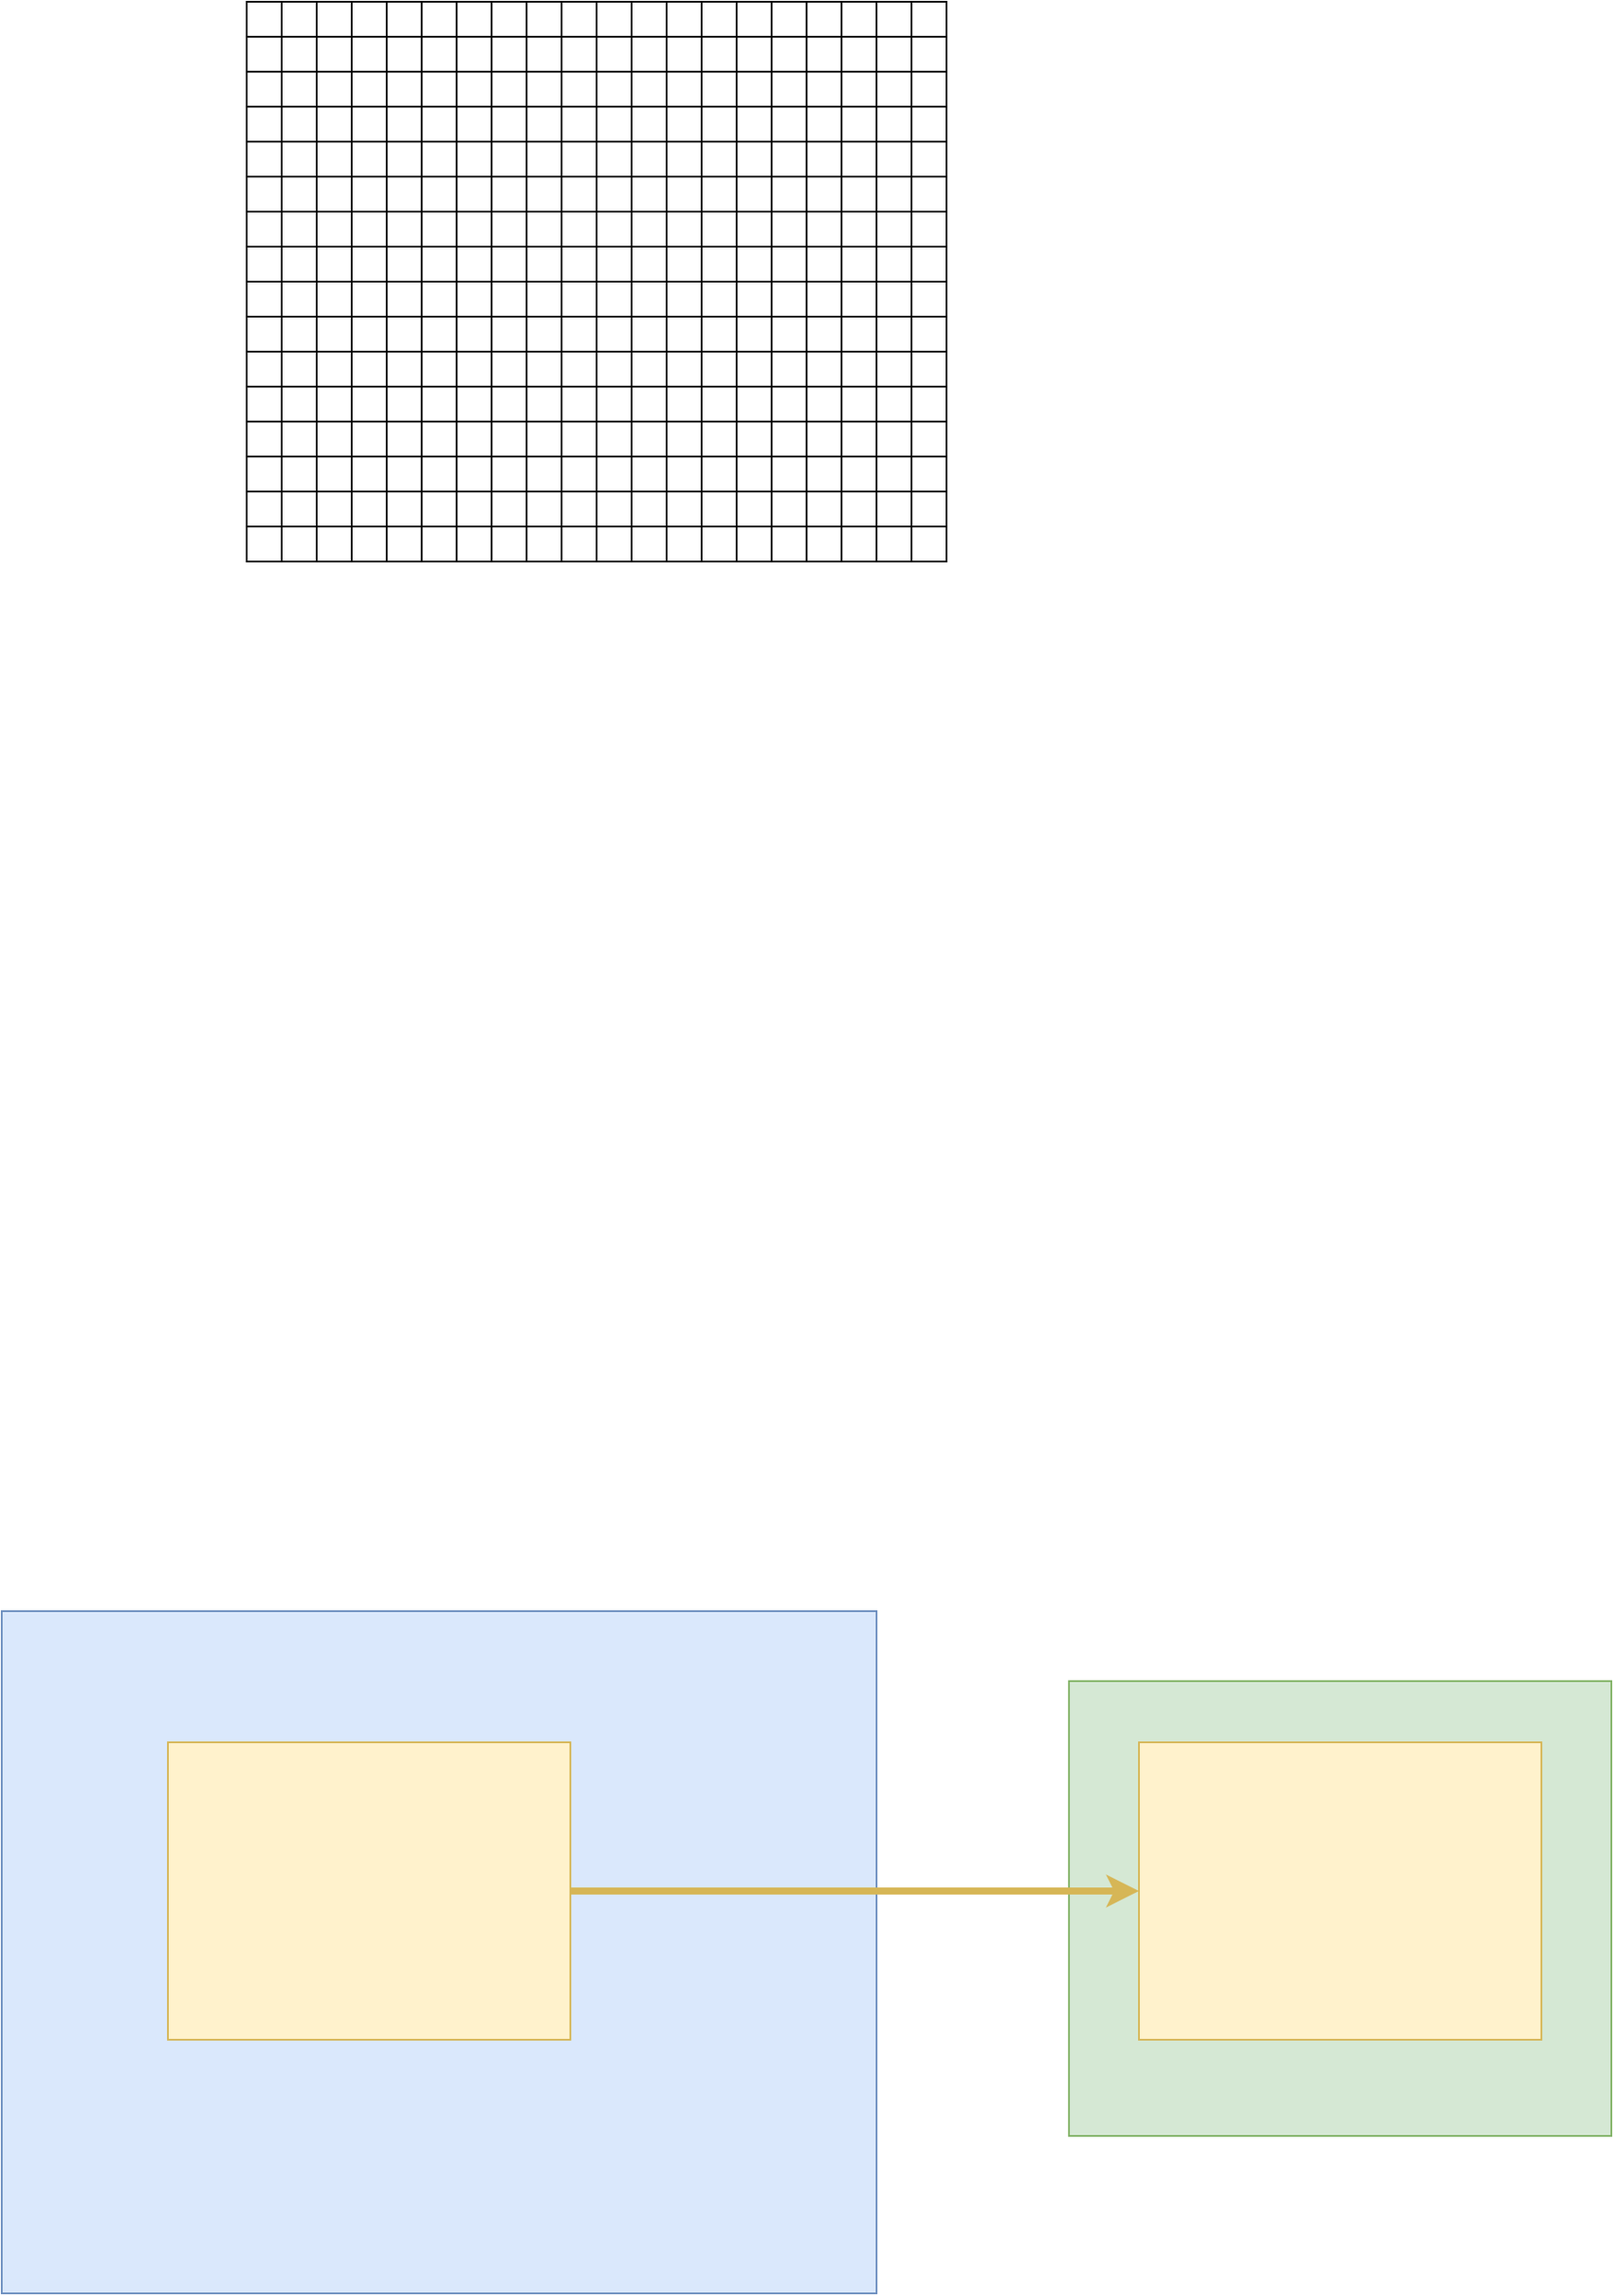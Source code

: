 <mxfile version="24.7.13">
  <diagram name="Page-1" id="nEbZ2qGWbRBelPj1LmTL">
    <mxGraphModel dx="5185" dy="2830" grid="1" gridSize="10" guides="1" tooltips="1" connect="1" arrows="1" fold="1" page="1" pageScale="1" pageWidth="3300" pageHeight="4681" math="0" shadow="0">
      <root>
        <mxCell id="0" />
        <mxCell id="1" parent="0" />
        <mxCell id="EjHR0BCcszJCZ5Mc9Wk5-1732" value="" style="rounded=0;whiteSpace=wrap;html=1;fillColor=#dae8fc;strokeColor=#6c8ebf;" vertex="1" parent="1">
          <mxGeometry x="340" y="1210" width="500" height="390" as="geometry" />
        </mxCell>
        <mxCell id="EjHR0BCcszJCZ5Mc9Wk5-1733" value="" style="rounded=0;whiteSpace=wrap;html=1;fillColor=#d5e8d4;strokeColor=#82b366;" vertex="1" parent="1">
          <mxGeometry x="950" y="1250" width="310" height="260" as="geometry" />
        </mxCell>
        <mxCell id="EjHR0BCcszJCZ5Mc9Wk5-1734" style="edgeStyle=orthogonalEdgeStyle;rounded=0;orthogonalLoop=1;jettySize=auto;html=1;strokeWidth=4;fillColor=#fff2cc;strokeColor=#d6b656;" edge="1" parent="1" source="EjHR0BCcszJCZ5Mc9Wk5-1735" target="EjHR0BCcszJCZ5Mc9Wk5-1736">
          <mxGeometry relative="1" as="geometry" />
        </mxCell>
        <mxCell id="EjHR0BCcszJCZ5Mc9Wk5-1735" value="" style="rounded=0;whiteSpace=wrap;html=1;fillColor=#fff2cc;strokeColor=#d6b656;" vertex="1" parent="1">
          <mxGeometry x="435" y="1285" width="230" height="170" as="geometry" />
        </mxCell>
        <mxCell id="EjHR0BCcszJCZ5Mc9Wk5-1736" value="" style="rounded=0;whiteSpace=wrap;html=1;fillColor=#fff2cc;strokeColor=#d6b656;" vertex="1" parent="1">
          <mxGeometry x="990" y="1285" width="230" height="170" as="geometry" />
        </mxCell>
        <mxCell id="EjHR0BCcszJCZ5Mc9Wk5-1737" value="" style="whiteSpace=wrap;html=1;aspect=fixed;" vertex="1" parent="1">
          <mxGeometry x="480" y="290" width="20" height="20" as="geometry" />
        </mxCell>
        <mxCell id="EjHR0BCcszJCZ5Mc9Wk5-1738" value="" style="whiteSpace=wrap;html=1;aspect=fixed;" vertex="1" parent="1">
          <mxGeometry x="500" y="290" width="20" height="20" as="geometry" />
        </mxCell>
        <mxCell id="EjHR0BCcszJCZ5Mc9Wk5-1739" value="" style="whiteSpace=wrap;html=1;aspect=fixed;" vertex="1" parent="1">
          <mxGeometry x="480" y="310" width="20" height="20" as="geometry" />
        </mxCell>
        <mxCell id="EjHR0BCcszJCZ5Mc9Wk5-1740" value="" style="whiteSpace=wrap;html=1;aspect=fixed;" vertex="1" parent="1">
          <mxGeometry x="500" y="310" width="20" height="20" as="geometry" />
        </mxCell>
        <mxCell id="EjHR0BCcszJCZ5Mc9Wk5-1741" value="" style="whiteSpace=wrap;html=1;aspect=fixed;" vertex="1" parent="1">
          <mxGeometry x="480" y="330" width="20" height="20" as="geometry" />
        </mxCell>
        <mxCell id="EjHR0BCcszJCZ5Mc9Wk5-1742" value="" style="whiteSpace=wrap;html=1;aspect=fixed;" vertex="1" parent="1">
          <mxGeometry x="500" y="330" width="20" height="20" as="geometry" />
        </mxCell>
        <mxCell id="EjHR0BCcszJCZ5Mc9Wk5-1743" value="" style="whiteSpace=wrap;html=1;aspect=fixed;" vertex="1" parent="1">
          <mxGeometry x="480" y="350" width="20" height="20" as="geometry" />
        </mxCell>
        <mxCell id="EjHR0BCcszJCZ5Mc9Wk5-1744" value="" style="whiteSpace=wrap;html=1;aspect=fixed;" vertex="1" parent="1">
          <mxGeometry x="500" y="350" width="20" height="20" as="geometry" />
        </mxCell>
        <mxCell id="EjHR0BCcszJCZ5Mc9Wk5-1745" value="" style="whiteSpace=wrap;html=1;aspect=fixed;" vertex="1" parent="1">
          <mxGeometry x="540" y="290" width="20" height="20" as="geometry" />
        </mxCell>
        <mxCell id="EjHR0BCcszJCZ5Mc9Wk5-1746" value="" style="whiteSpace=wrap;html=1;aspect=fixed;" vertex="1" parent="1">
          <mxGeometry x="520" y="290" width="20" height="20" as="geometry" />
        </mxCell>
        <mxCell id="EjHR0BCcszJCZ5Mc9Wk5-1747" value="" style="whiteSpace=wrap;html=1;aspect=fixed;" vertex="1" parent="1">
          <mxGeometry x="520" y="310" width="20" height="20" as="geometry" />
        </mxCell>
        <mxCell id="EjHR0BCcszJCZ5Mc9Wk5-1748" value="" style="whiteSpace=wrap;html=1;aspect=fixed;" vertex="1" parent="1">
          <mxGeometry x="540" y="310" width="20" height="20" as="geometry" />
        </mxCell>
        <mxCell id="EjHR0BCcszJCZ5Mc9Wk5-1749" value="" style="whiteSpace=wrap;html=1;aspect=fixed;" vertex="1" parent="1">
          <mxGeometry x="540" y="330" width="20" height="20" as="geometry" />
        </mxCell>
        <mxCell id="EjHR0BCcszJCZ5Mc9Wk5-1750" value="" style="whiteSpace=wrap;html=1;aspect=fixed;" vertex="1" parent="1">
          <mxGeometry x="520" y="330" width="20" height="20" as="geometry" />
        </mxCell>
        <mxCell id="EjHR0BCcszJCZ5Mc9Wk5-1751" value="" style="whiteSpace=wrap;html=1;aspect=fixed;" vertex="1" parent="1">
          <mxGeometry x="520" y="350" width="20" height="20" as="geometry" />
        </mxCell>
        <mxCell id="EjHR0BCcszJCZ5Mc9Wk5-1752" value="" style="whiteSpace=wrap;html=1;aspect=fixed;" vertex="1" parent="1">
          <mxGeometry x="540" y="350" width="20" height="20" as="geometry" />
        </mxCell>
        <mxCell id="EjHR0BCcszJCZ5Mc9Wk5-1753" value="" style="whiteSpace=wrap;html=1;aspect=fixed;" vertex="1" parent="1">
          <mxGeometry x="480" y="370" width="20" height="20" as="geometry" />
        </mxCell>
        <mxCell id="EjHR0BCcszJCZ5Mc9Wk5-1754" value="" style="whiteSpace=wrap;html=1;aspect=fixed;" vertex="1" parent="1">
          <mxGeometry x="500" y="370" width="20" height="20" as="geometry" />
        </mxCell>
        <mxCell id="EjHR0BCcszJCZ5Mc9Wk5-1755" value="" style="whiteSpace=wrap;html=1;aspect=fixed;" vertex="1" parent="1">
          <mxGeometry x="480" y="390" width="20" height="20" as="geometry" />
        </mxCell>
        <mxCell id="EjHR0BCcszJCZ5Mc9Wk5-1756" value="" style="whiteSpace=wrap;html=1;aspect=fixed;" vertex="1" parent="1">
          <mxGeometry x="500" y="390" width="20" height="20" as="geometry" />
        </mxCell>
        <mxCell id="EjHR0BCcszJCZ5Mc9Wk5-1757" value="" style="whiteSpace=wrap;html=1;aspect=fixed;" vertex="1" parent="1">
          <mxGeometry x="480" y="410" width="20" height="20" as="geometry" />
        </mxCell>
        <mxCell id="EjHR0BCcszJCZ5Mc9Wk5-1758" value="" style="whiteSpace=wrap;html=1;aspect=fixed;" vertex="1" parent="1">
          <mxGeometry x="500" y="410" width="20" height="20" as="geometry" />
        </mxCell>
        <mxCell id="EjHR0BCcszJCZ5Mc9Wk5-1759" value="" style="whiteSpace=wrap;html=1;aspect=fixed;" vertex="1" parent="1">
          <mxGeometry x="480" y="430" width="20" height="20" as="geometry" />
        </mxCell>
        <mxCell id="EjHR0BCcszJCZ5Mc9Wk5-1760" value="" style="whiteSpace=wrap;html=1;aspect=fixed;" vertex="1" parent="1">
          <mxGeometry x="500" y="430" width="20" height="20" as="geometry" />
        </mxCell>
        <mxCell id="EjHR0BCcszJCZ5Mc9Wk5-1761" value="" style="whiteSpace=wrap;html=1;aspect=fixed;" vertex="1" parent="1">
          <mxGeometry x="540" y="370" width="20" height="20" as="geometry" />
        </mxCell>
        <mxCell id="EjHR0BCcszJCZ5Mc9Wk5-1762" value="" style="whiteSpace=wrap;html=1;aspect=fixed;" vertex="1" parent="1">
          <mxGeometry x="520" y="370" width="20" height="20" as="geometry" />
        </mxCell>
        <mxCell id="EjHR0BCcszJCZ5Mc9Wk5-1763" value="" style="whiteSpace=wrap;html=1;aspect=fixed;" vertex="1" parent="1">
          <mxGeometry x="520" y="390" width="20" height="20" as="geometry" />
        </mxCell>
        <mxCell id="EjHR0BCcszJCZ5Mc9Wk5-1764" value="" style="whiteSpace=wrap;html=1;aspect=fixed;" vertex="1" parent="1">
          <mxGeometry x="540" y="390" width="20" height="20" as="geometry" />
        </mxCell>
        <mxCell id="EjHR0BCcszJCZ5Mc9Wk5-1765" value="" style="whiteSpace=wrap;html=1;aspect=fixed;" vertex="1" parent="1">
          <mxGeometry x="540" y="410" width="20" height="20" as="geometry" />
        </mxCell>
        <mxCell id="EjHR0BCcszJCZ5Mc9Wk5-1766" value="" style="whiteSpace=wrap;html=1;aspect=fixed;" vertex="1" parent="1">
          <mxGeometry x="520" y="410" width="20" height="20" as="geometry" />
        </mxCell>
        <mxCell id="EjHR0BCcszJCZ5Mc9Wk5-1767" value="" style="whiteSpace=wrap;html=1;aspect=fixed;" vertex="1" parent="1">
          <mxGeometry x="520" y="430" width="20" height="20" as="geometry" />
        </mxCell>
        <mxCell id="EjHR0BCcszJCZ5Mc9Wk5-1768" value="" style="whiteSpace=wrap;html=1;aspect=fixed;" vertex="1" parent="1">
          <mxGeometry x="540" y="430" width="20" height="20" as="geometry" />
        </mxCell>
        <mxCell id="EjHR0BCcszJCZ5Mc9Wk5-1769" value="" style="whiteSpace=wrap;html=1;aspect=fixed;" vertex="1" parent="1">
          <mxGeometry x="480" y="450" width="20" height="20" as="geometry" />
        </mxCell>
        <mxCell id="EjHR0BCcszJCZ5Mc9Wk5-1770" value="" style="whiteSpace=wrap;html=1;aspect=fixed;" vertex="1" parent="1">
          <mxGeometry x="500" y="450" width="20" height="20" as="geometry" />
        </mxCell>
        <mxCell id="EjHR0BCcszJCZ5Mc9Wk5-1771" value="" style="whiteSpace=wrap;html=1;aspect=fixed;" vertex="1" parent="1">
          <mxGeometry x="480" y="470" width="20" height="20" as="geometry" />
        </mxCell>
        <mxCell id="EjHR0BCcszJCZ5Mc9Wk5-1772" value="" style="whiteSpace=wrap;html=1;aspect=fixed;" vertex="1" parent="1">
          <mxGeometry x="500" y="470" width="20" height="20" as="geometry" />
        </mxCell>
        <mxCell id="EjHR0BCcszJCZ5Mc9Wk5-1773" value="" style="whiteSpace=wrap;html=1;aspect=fixed;" vertex="1" parent="1">
          <mxGeometry x="480" y="490" width="20" height="20" as="geometry" />
        </mxCell>
        <mxCell id="EjHR0BCcszJCZ5Mc9Wk5-1774" value="" style="whiteSpace=wrap;html=1;aspect=fixed;" vertex="1" parent="1">
          <mxGeometry x="500" y="490" width="20" height="20" as="geometry" />
        </mxCell>
        <mxCell id="EjHR0BCcszJCZ5Mc9Wk5-1775" value="" style="whiteSpace=wrap;html=1;aspect=fixed;" vertex="1" parent="1">
          <mxGeometry x="480" y="510" width="20" height="20" as="geometry" />
        </mxCell>
        <mxCell id="EjHR0BCcszJCZ5Mc9Wk5-1776" value="" style="whiteSpace=wrap;html=1;aspect=fixed;" vertex="1" parent="1">
          <mxGeometry x="500" y="510" width="20" height="20" as="geometry" />
        </mxCell>
        <mxCell id="EjHR0BCcszJCZ5Mc9Wk5-1777" value="" style="whiteSpace=wrap;html=1;aspect=fixed;" vertex="1" parent="1">
          <mxGeometry x="540" y="450" width="20" height="20" as="geometry" />
        </mxCell>
        <mxCell id="EjHR0BCcszJCZ5Mc9Wk5-1778" value="" style="whiteSpace=wrap;html=1;aspect=fixed;" vertex="1" parent="1">
          <mxGeometry x="520" y="450" width="20" height="20" as="geometry" />
        </mxCell>
        <mxCell id="EjHR0BCcszJCZ5Mc9Wk5-1779" value="" style="whiteSpace=wrap;html=1;aspect=fixed;" vertex="1" parent="1">
          <mxGeometry x="520" y="470" width="20" height="20" as="geometry" />
        </mxCell>
        <mxCell id="EjHR0BCcszJCZ5Mc9Wk5-1780" value="" style="whiteSpace=wrap;html=1;aspect=fixed;" vertex="1" parent="1">
          <mxGeometry x="540" y="470" width="20" height="20" as="geometry" />
        </mxCell>
        <mxCell id="EjHR0BCcszJCZ5Mc9Wk5-1781" value="" style="whiteSpace=wrap;html=1;aspect=fixed;" vertex="1" parent="1">
          <mxGeometry x="540" y="490" width="20" height="20" as="geometry" />
        </mxCell>
        <mxCell id="EjHR0BCcszJCZ5Mc9Wk5-1782" value="" style="whiteSpace=wrap;html=1;aspect=fixed;" vertex="1" parent="1">
          <mxGeometry x="520" y="490" width="20" height="20" as="geometry" />
        </mxCell>
        <mxCell id="EjHR0BCcszJCZ5Mc9Wk5-1783" value="" style="whiteSpace=wrap;html=1;aspect=fixed;" vertex="1" parent="1">
          <mxGeometry x="520" y="510" width="20" height="20" as="geometry" />
        </mxCell>
        <mxCell id="EjHR0BCcszJCZ5Mc9Wk5-1784" value="" style="whiteSpace=wrap;html=1;aspect=fixed;" vertex="1" parent="1">
          <mxGeometry x="540" y="510" width="20" height="20" as="geometry" />
        </mxCell>
        <mxCell id="EjHR0BCcszJCZ5Mc9Wk5-1785" value="" style="whiteSpace=wrap;html=1;aspect=fixed;" vertex="1" parent="1">
          <mxGeometry x="480" y="530" width="20" height="20" as="geometry" />
        </mxCell>
        <mxCell id="EjHR0BCcszJCZ5Mc9Wk5-1786" value="" style="whiteSpace=wrap;html=1;aspect=fixed;" vertex="1" parent="1">
          <mxGeometry x="500" y="530" width="20" height="20" as="geometry" />
        </mxCell>
        <mxCell id="EjHR0BCcszJCZ5Mc9Wk5-1787" value="" style="whiteSpace=wrap;html=1;aspect=fixed;" vertex="1" parent="1">
          <mxGeometry x="480" y="550" width="20" height="20" as="geometry" />
        </mxCell>
        <mxCell id="EjHR0BCcszJCZ5Mc9Wk5-1788" value="" style="whiteSpace=wrap;html=1;aspect=fixed;" vertex="1" parent="1">
          <mxGeometry x="500" y="550" width="20" height="20" as="geometry" />
        </mxCell>
        <mxCell id="EjHR0BCcszJCZ5Mc9Wk5-1789" value="" style="whiteSpace=wrap;html=1;aspect=fixed;" vertex="1" parent="1">
          <mxGeometry x="480" y="570" width="20" height="20" as="geometry" />
        </mxCell>
        <mxCell id="EjHR0BCcszJCZ5Mc9Wk5-1790" value="" style="whiteSpace=wrap;html=1;aspect=fixed;" vertex="1" parent="1">
          <mxGeometry x="500" y="570" width="20" height="20" as="geometry" />
        </mxCell>
        <mxCell id="EjHR0BCcszJCZ5Mc9Wk5-1791" value="" style="whiteSpace=wrap;html=1;aspect=fixed;" vertex="1" parent="1">
          <mxGeometry x="480" y="590" width="20" height="20" as="geometry" />
        </mxCell>
        <mxCell id="EjHR0BCcszJCZ5Mc9Wk5-1792" value="" style="whiteSpace=wrap;html=1;aspect=fixed;" vertex="1" parent="1">
          <mxGeometry x="500" y="590" width="20" height="20" as="geometry" />
        </mxCell>
        <mxCell id="EjHR0BCcszJCZ5Mc9Wk5-1793" value="" style="whiteSpace=wrap;html=1;aspect=fixed;" vertex="1" parent="1">
          <mxGeometry x="540" y="530" width="20" height="20" as="geometry" />
        </mxCell>
        <mxCell id="EjHR0BCcszJCZ5Mc9Wk5-1794" value="" style="whiteSpace=wrap;html=1;aspect=fixed;" vertex="1" parent="1">
          <mxGeometry x="520" y="530" width="20" height="20" as="geometry" />
        </mxCell>
        <mxCell id="EjHR0BCcszJCZ5Mc9Wk5-1795" value="" style="whiteSpace=wrap;html=1;aspect=fixed;" vertex="1" parent="1">
          <mxGeometry x="520" y="550" width="20" height="20" as="geometry" />
        </mxCell>
        <mxCell id="EjHR0BCcszJCZ5Mc9Wk5-1796" value="" style="whiteSpace=wrap;html=1;aspect=fixed;" vertex="1" parent="1">
          <mxGeometry x="540" y="550" width="20" height="20" as="geometry" />
        </mxCell>
        <mxCell id="EjHR0BCcszJCZ5Mc9Wk5-1797" value="" style="whiteSpace=wrap;html=1;aspect=fixed;" vertex="1" parent="1">
          <mxGeometry x="540" y="570" width="20" height="20" as="geometry" />
        </mxCell>
        <mxCell id="EjHR0BCcszJCZ5Mc9Wk5-1798" value="" style="whiteSpace=wrap;html=1;aspect=fixed;" vertex="1" parent="1">
          <mxGeometry x="520" y="570" width="20" height="20" as="geometry" />
        </mxCell>
        <mxCell id="EjHR0BCcszJCZ5Mc9Wk5-1799" value="" style="whiteSpace=wrap;html=1;aspect=fixed;" vertex="1" parent="1">
          <mxGeometry x="520" y="590" width="20" height="20" as="geometry" />
        </mxCell>
        <mxCell id="EjHR0BCcszJCZ5Mc9Wk5-1800" value="" style="whiteSpace=wrap;html=1;aspect=fixed;" vertex="1" parent="1">
          <mxGeometry x="540" y="590" width="20" height="20" as="geometry" />
        </mxCell>
        <mxCell id="EjHR0BCcszJCZ5Mc9Wk5-1801" value="" style="whiteSpace=wrap;html=1;aspect=fixed;" vertex="1" parent="1">
          <mxGeometry x="560" y="290" width="20" height="20" as="geometry" />
        </mxCell>
        <mxCell id="EjHR0BCcszJCZ5Mc9Wk5-1802" value="" style="whiteSpace=wrap;html=1;aspect=fixed;" vertex="1" parent="1">
          <mxGeometry x="580" y="290" width="20" height="20" as="geometry" />
        </mxCell>
        <mxCell id="EjHR0BCcszJCZ5Mc9Wk5-1803" value="" style="whiteSpace=wrap;html=1;aspect=fixed;" vertex="1" parent="1">
          <mxGeometry x="560" y="310" width="20" height="20" as="geometry" />
        </mxCell>
        <mxCell id="EjHR0BCcszJCZ5Mc9Wk5-1804" value="" style="whiteSpace=wrap;html=1;aspect=fixed;" vertex="1" parent="1">
          <mxGeometry x="580" y="310" width="20" height="20" as="geometry" />
        </mxCell>
        <mxCell id="EjHR0BCcszJCZ5Mc9Wk5-1805" value="" style="whiteSpace=wrap;html=1;aspect=fixed;" vertex="1" parent="1">
          <mxGeometry x="560" y="330" width="20" height="20" as="geometry" />
        </mxCell>
        <mxCell id="EjHR0BCcszJCZ5Mc9Wk5-1806" value="" style="whiteSpace=wrap;html=1;aspect=fixed;" vertex="1" parent="1">
          <mxGeometry x="580" y="330" width="20" height="20" as="geometry" />
        </mxCell>
        <mxCell id="EjHR0BCcszJCZ5Mc9Wk5-1807" value="" style="whiteSpace=wrap;html=1;aspect=fixed;" vertex="1" parent="1">
          <mxGeometry x="560" y="350" width="20" height="20" as="geometry" />
        </mxCell>
        <mxCell id="EjHR0BCcszJCZ5Mc9Wk5-1808" value="" style="whiteSpace=wrap;html=1;aspect=fixed;" vertex="1" parent="1">
          <mxGeometry x="580" y="350" width="20" height="20" as="geometry" />
        </mxCell>
        <mxCell id="EjHR0BCcszJCZ5Mc9Wk5-1809" value="" style="whiteSpace=wrap;html=1;aspect=fixed;" vertex="1" parent="1">
          <mxGeometry x="620" y="290" width="20" height="20" as="geometry" />
        </mxCell>
        <mxCell id="EjHR0BCcszJCZ5Mc9Wk5-1810" value="" style="whiteSpace=wrap;html=1;aspect=fixed;" vertex="1" parent="1">
          <mxGeometry x="600" y="290" width="20" height="20" as="geometry" />
        </mxCell>
        <mxCell id="EjHR0BCcszJCZ5Mc9Wk5-1811" value="" style="whiteSpace=wrap;html=1;aspect=fixed;" vertex="1" parent="1">
          <mxGeometry x="600" y="310" width="20" height="20" as="geometry" />
        </mxCell>
        <mxCell id="EjHR0BCcszJCZ5Mc9Wk5-1812" value="" style="whiteSpace=wrap;html=1;aspect=fixed;" vertex="1" parent="1">
          <mxGeometry x="620" y="310" width="20" height="20" as="geometry" />
        </mxCell>
        <mxCell id="EjHR0BCcszJCZ5Mc9Wk5-1813" value="" style="whiteSpace=wrap;html=1;aspect=fixed;" vertex="1" parent="1">
          <mxGeometry x="620" y="330" width="20" height="20" as="geometry" />
        </mxCell>
        <mxCell id="EjHR0BCcszJCZ5Mc9Wk5-1814" value="" style="whiteSpace=wrap;html=1;aspect=fixed;" vertex="1" parent="1">
          <mxGeometry x="600" y="330" width="20" height="20" as="geometry" />
        </mxCell>
        <mxCell id="EjHR0BCcszJCZ5Mc9Wk5-1815" value="" style="whiteSpace=wrap;html=1;aspect=fixed;" vertex="1" parent="1">
          <mxGeometry x="600" y="350" width="20" height="20" as="geometry" />
        </mxCell>
        <mxCell id="EjHR0BCcszJCZ5Mc9Wk5-1816" value="" style="whiteSpace=wrap;html=1;aspect=fixed;" vertex="1" parent="1">
          <mxGeometry x="620" y="350" width="20" height="20" as="geometry" />
        </mxCell>
        <mxCell id="EjHR0BCcszJCZ5Mc9Wk5-1817" value="" style="whiteSpace=wrap;html=1;aspect=fixed;" vertex="1" parent="1">
          <mxGeometry x="640" y="290" width="20" height="20" as="geometry" />
        </mxCell>
        <mxCell id="EjHR0BCcszJCZ5Mc9Wk5-1818" value="" style="whiteSpace=wrap;html=1;aspect=fixed;" vertex="1" parent="1">
          <mxGeometry x="660" y="290" width="20" height="20" as="geometry" />
        </mxCell>
        <mxCell id="EjHR0BCcszJCZ5Mc9Wk5-1819" value="" style="whiteSpace=wrap;html=1;aspect=fixed;" vertex="1" parent="1">
          <mxGeometry x="640" y="310" width="20" height="20" as="geometry" />
        </mxCell>
        <mxCell id="EjHR0BCcszJCZ5Mc9Wk5-1820" value="" style="whiteSpace=wrap;html=1;aspect=fixed;" vertex="1" parent="1">
          <mxGeometry x="660" y="310" width="20" height="20" as="geometry" />
        </mxCell>
        <mxCell id="EjHR0BCcszJCZ5Mc9Wk5-1821" value="" style="whiteSpace=wrap;html=1;aspect=fixed;" vertex="1" parent="1">
          <mxGeometry x="640" y="330" width="20" height="20" as="geometry" />
        </mxCell>
        <mxCell id="EjHR0BCcszJCZ5Mc9Wk5-1822" value="" style="whiteSpace=wrap;html=1;aspect=fixed;" vertex="1" parent="1">
          <mxGeometry x="660" y="330" width="20" height="20" as="geometry" />
        </mxCell>
        <mxCell id="EjHR0BCcszJCZ5Mc9Wk5-1823" value="" style="whiteSpace=wrap;html=1;aspect=fixed;" vertex="1" parent="1">
          <mxGeometry x="640" y="350" width="20" height="20" as="geometry" />
        </mxCell>
        <mxCell id="EjHR0BCcszJCZ5Mc9Wk5-1824" value="" style="whiteSpace=wrap;html=1;aspect=fixed;" vertex="1" parent="1">
          <mxGeometry x="660" y="350" width="20" height="20" as="geometry" />
        </mxCell>
        <mxCell id="EjHR0BCcszJCZ5Mc9Wk5-1825" value="" style="whiteSpace=wrap;html=1;aspect=fixed;" vertex="1" parent="1">
          <mxGeometry x="700" y="290" width="20" height="20" as="geometry" />
        </mxCell>
        <mxCell id="EjHR0BCcszJCZ5Mc9Wk5-1826" value="" style="whiteSpace=wrap;html=1;aspect=fixed;" vertex="1" parent="1">
          <mxGeometry x="680" y="290" width="20" height="20" as="geometry" />
        </mxCell>
        <mxCell id="EjHR0BCcszJCZ5Mc9Wk5-1827" value="" style="whiteSpace=wrap;html=1;aspect=fixed;" vertex="1" parent="1">
          <mxGeometry x="680" y="310" width="20" height="20" as="geometry" />
        </mxCell>
        <mxCell id="EjHR0BCcszJCZ5Mc9Wk5-1828" value="" style="whiteSpace=wrap;html=1;aspect=fixed;" vertex="1" parent="1">
          <mxGeometry x="700" y="310" width="20" height="20" as="geometry" />
        </mxCell>
        <mxCell id="EjHR0BCcszJCZ5Mc9Wk5-1829" value="" style="whiteSpace=wrap;html=1;aspect=fixed;" vertex="1" parent="1">
          <mxGeometry x="700" y="330" width="20" height="20" as="geometry" />
        </mxCell>
        <mxCell id="EjHR0BCcszJCZ5Mc9Wk5-1830" value="" style="whiteSpace=wrap;html=1;aspect=fixed;" vertex="1" parent="1">
          <mxGeometry x="680" y="330" width="20" height="20" as="geometry" />
        </mxCell>
        <mxCell id="EjHR0BCcszJCZ5Mc9Wk5-1831" value="" style="whiteSpace=wrap;html=1;aspect=fixed;" vertex="1" parent="1">
          <mxGeometry x="680" y="350" width="20" height="20" as="geometry" />
        </mxCell>
        <mxCell id="EjHR0BCcszJCZ5Mc9Wk5-1832" value="" style="whiteSpace=wrap;html=1;aspect=fixed;" vertex="1" parent="1">
          <mxGeometry x="700" y="350" width="20" height="20" as="geometry" />
        </mxCell>
        <mxCell id="EjHR0BCcszJCZ5Mc9Wk5-1833" value="" style="whiteSpace=wrap;html=1;aspect=fixed;" vertex="1" parent="1">
          <mxGeometry x="560" y="370" width="20" height="20" as="geometry" />
        </mxCell>
        <mxCell id="EjHR0BCcszJCZ5Mc9Wk5-1834" value="" style="whiteSpace=wrap;html=1;aspect=fixed;" vertex="1" parent="1">
          <mxGeometry x="580" y="370" width="20" height="20" as="geometry" />
        </mxCell>
        <mxCell id="EjHR0BCcszJCZ5Mc9Wk5-1835" value="" style="whiteSpace=wrap;html=1;aspect=fixed;" vertex="1" parent="1">
          <mxGeometry x="560" y="390" width="20" height="20" as="geometry" />
        </mxCell>
        <mxCell id="EjHR0BCcszJCZ5Mc9Wk5-1836" value="" style="whiteSpace=wrap;html=1;aspect=fixed;" vertex="1" parent="1">
          <mxGeometry x="580" y="390" width="20" height="20" as="geometry" />
        </mxCell>
        <mxCell id="EjHR0BCcszJCZ5Mc9Wk5-1837" value="" style="whiteSpace=wrap;html=1;aspect=fixed;" vertex="1" parent="1">
          <mxGeometry x="560" y="410" width="20" height="20" as="geometry" />
        </mxCell>
        <mxCell id="EjHR0BCcszJCZ5Mc9Wk5-1838" value="" style="whiteSpace=wrap;html=1;aspect=fixed;" vertex="1" parent="1">
          <mxGeometry x="580" y="410" width="20" height="20" as="geometry" />
        </mxCell>
        <mxCell id="EjHR0BCcszJCZ5Mc9Wk5-1839" value="" style="whiteSpace=wrap;html=1;aspect=fixed;" vertex="1" parent="1">
          <mxGeometry x="560" y="430" width="20" height="20" as="geometry" />
        </mxCell>
        <mxCell id="EjHR0BCcszJCZ5Mc9Wk5-1840" value="" style="whiteSpace=wrap;html=1;aspect=fixed;" vertex="1" parent="1">
          <mxGeometry x="580" y="430" width="20" height="20" as="geometry" />
        </mxCell>
        <mxCell id="EjHR0BCcszJCZ5Mc9Wk5-1841" value="" style="whiteSpace=wrap;html=1;aspect=fixed;" vertex="1" parent="1">
          <mxGeometry x="620" y="370" width="20" height="20" as="geometry" />
        </mxCell>
        <mxCell id="EjHR0BCcszJCZ5Mc9Wk5-1842" value="" style="whiteSpace=wrap;html=1;aspect=fixed;" vertex="1" parent="1">
          <mxGeometry x="600" y="370" width="20" height="20" as="geometry" />
        </mxCell>
        <mxCell id="EjHR0BCcszJCZ5Mc9Wk5-1843" value="" style="whiteSpace=wrap;html=1;aspect=fixed;" vertex="1" parent="1">
          <mxGeometry x="600" y="390" width="20" height="20" as="geometry" />
        </mxCell>
        <mxCell id="EjHR0BCcszJCZ5Mc9Wk5-1844" value="" style="whiteSpace=wrap;html=1;aspect=fixed;" vertex="1" parent="1">
          <mxGeometry x="620" y="390" width="20" height="20" as="geometry" />
        </mxCell>
        <mxCell id="EjHR0BCcszJCZ5Mc9Wk5-1845" value="" style="whiteSpace=wrap;html=1;aspect=fixed;" vertex="1" parent="1">
          <mxGeometry x="620" y="410" width="20" height="20" as="geometry" />
        </mxCell>
        <mxCell id="EjHR0BCcszJCZ5Mc9Wk5-1846" value="" style="whiteSpace=wrap;html=1;aspect=fixed;" vertex="1" parent="1">
          <mxGeometry x="600" y="410" width="20" height="20" as="geometry" />
        </mxCell>
        <mxCell id="EjHR0BCcszJCZ5Mc9Wk5-1847" value="" style="whiteSpace=wrap;html=1;aspect=fixed;" vertex="1" parent="1">
          <mxGeometry x="600" y="430" width="20" height="20" as="geometry" />
        </mxCell>
        <mxCell id="EjHR0BCcszJCZ5Mc9Wk5-1848" value="" style="whiteSpace=wrap;html=1;aspect=fixed;" vertex="1" parent="1">
          <mxGeometry x="620" y="430" width="20" height="20" as="geometry" />
        </mxCell>
        <mxCell id="EjHR0BCcszJCZ5Mc9Wk5-1849" value="" style="whiteSpace=wrap;html=1;aspect=fixed;" vertex="1" parent="1">
          <mxGeometry x="640" y="370" width="20" height="20" as="geometry" />
        </mxCell>
        <mxCell id="EjHR0BCcszJCZ5Mc9Wk5-1850" value="" style="whiteSpace=wrap;html=1;aspect=fixed;" vertex="1" parent="1">
          <mxGeometry x="660" y="370" width="20" height="20" as="geometry" />
        </mxCell>
        <mxCell id="EjHR0BCcszJCZ5Mc9Wk5-1851" value="" style="whiteSpace=wrap;html=1;aspect=fixed;" vertex="1" parent="1">
          <mxGeometry x="640" y="390" width="20" height="20" as="geometry" />
        </mxCell>
        <mxCell id="EjHR0BCcszJCZ5Mc9Wk5-1852" value="" style="whiteSpace=wrap;html=1;aspect=fixed;" vertex="1" parent="1">
          <mxGeometry x="660" y="390" width="20" height="20" as="geometry" />
        </mxCell>
        <mxCell id="EjHR0BCcszJCZ5Mc9Wk5-1853" value="" style="whiteSpace=wrap;html=1;aspect=fixed;" vertex="1" parent="1">
          <mxGeometry x="640" y="410" width="20" height="20" as="geometry" />
        </mxCell>
        <mxCell id="EjHR0BCcszJCZ5Mc9Wk5-1854" value="" style="whiteSpace=wrap;html=1;aspect=fixed;" vertex="1" parent="1">
          <mxGeometry x="660" y="410" width="20" height="20" as="geometry" />
        </mxCell>
        <mxCell id="EjHR0BCcszJCZ5Mc9Wk5-1855" value="" style="whiteSpace=wrap;html=1;aspect=fixed;" vertex="1" parent="1">
          <mxGeometry x="640" y="430" width="20" height="20" as="geometry" />
        </mxCell>
        <mxCell id="EjHR0BCcszJCZ5Mc9Wk5-1856" value="" style="whiteSpace=wrap;html=1;aspect=fixed;" vertex="1" parent="1">
          <mxGeometry x="660" y="430" width="20" height="20" as="geometry" />
        </mxCell>
        <mxCell id="EjHR0BCcszJCZ5Mc9Wk5-1857" value="" style="whiteSpace=wrap;html=1;aspect=fixed;" vertex="1" parent="1">
          <mxGeometry x="700" y="370" width="20" height="20" as="geometry" />
        </mxCell>
        <mxCell id="EjHR0BCcszJCZ5Mc9Wk5-1858" value="" style="whiteSpace=wrap;html=1;aspect=fixed;" vertex="1" parent="1">
          <mxGeometry x="680" y="370" width="20" height="20" as="geometry" />
        </mxCell>
        <mxCell id="EjHR0BCcszJCZ5Mc9Wk5-1859" value="" style="whiteSpace=wrap;html=1;aspect=fixed;" vertex="1" parent="1">
          <mxGeometry x="680" y="390" width="20" height="20" as="geometry" />
        </mxCell>
        <mxCell id="EjHR0BCcszJCZ5Mc9Wk5-1860" value="" style="whiteSpace=wrap;html=1;aspect=fixed;" vertex="1" parent="1">
          <mxGeometry x="700" y="390" width="20" height="20" as="geometry" />
        </mxCell>
        <mxCell id="EjHR0BCcszJCZ5Mc9Wk5-1861" value="" style="whiteSpace=wrap;html=1;aspect=fixed;" vertex="1" parent="1">
          <mxGeometry x="700" y="410" width="20" height="20" as="geometry" />
        </mxCell>
        <mxCell id="EjHR0BCcszJCZ5Mc9Wk5-1862" value="" style="whiteSpace=wrap;html=1;aspect=fixed;" vertex="1" parent="1">
          <mxGeometry x="680" y="410" width="20" height="20" as="geometry" />
        </mxCell>
        <mxCell id="EjHR0BCcszJCZ5Mc9Wk5-1863" value="" style="whiteSpace=wrap;html=1;aspect=fixed;" vertex="1" parent="1">
          <mxGeometry x="680" y="430" width="20" height="20" as="geometry" />
        </mxCell>
        <mxCell id="EjHR0BCcszJCZ5Mc9Wk5-1864" value="" style="whiteSpace=wrap;html=1;aspect=fixed;" vertex="1" parent="1">
          <mxGeometry x="700" y="430" width="20" height="20" as="geometry" />
        </mxCell>
        <mxCell id="EjHR0BCcszJCZ5Mc9Wk5-1865" value="" style="whiteSpace=wrap;html=1;aspect=fixed;" vertex="1" parent="1">
          <mxGeometry x="720" y="290" width="20" height="20" as="geometry" />
        </mxCell>
        <mxCell id="EjHR0BCcszJCZ5Mc9Wk5-1866" value="" style="whiteSpace=wrap;html=1;aspect=fixed;" vertex="1" parent="1">
          <mxGeometry x="740" y="290" width="20" height="20" as="geometry" />
        </mxCell>
        <mxCell id="EjHR0BCcszJCZ5Mc9Wk5-1867" value="" style="whiteSpace=wrap;html=1;aspect=fixed;" vertex="1" parent="1">
          <mxGeometry x="720" y="310" width="20" height="20" as="geometry" />
        </mxCell>
        <mxCell id="EjHR0BCcszJCZ5Mc9Wk5-1868" value="" style="whiteSpace=wrap;html=1;aspect=fixed;" vertex="1" parent="1">
          <mxGeometry x="740" y="310" width="20" height="20" as="geometry" />
        </mxCell>
        <mxCell id="EjHR0BCcszJCZ5Mc9Wk5-1869" value="" style="whiteSpace=wrap;html=1;aspect=fixed;" vertex="1" parent="1">
          <mxGeometry x="720" y="330" width="20" height="20" as="geometry" />
        </mxCell>
        <mxCell id="EjHR0BCcszJCZ5Mc9Wk5-1870" value="" style="whiteSpace=wrap;html=1;aspect=fixed;" vertex="1" parent="1">
          <mxGeometry x="740" y="330" width="20" height="20" as="geometry" />
        </mxCell>
        <mxCell id="EjHR0BCcszJCZ5Mc9Wk5-1871" value="" style="whiteSpace=wrap;html=1;aspect=fixed;" vertex="1" parent="1">
          <mxGeometry x="720" y="350" width="20" height="20" as="geometry" />
        </mxCell>
        <mxCell id="EjHR0BCcszJCZ5Mc9Wk5-1872" value="" style="whiteSpace=wrap;html=1;aspect=fixed;" vertex="1" parent="1">
          <mxGeometry x="740" y="350" width="20" height="20" as="geometry" />
        </mxCell>
        <mxCell id="EjHR0BCcszJCZ5Mc9Wk5-1873" value="" style="whiteSpace=wrap;html=1;aspect=fixed;" vertex="1" parent="1">
          <mxGeometry x="780" y="290" width="20" height="20" as="geometry" />
        </mxCell>
        <mxCell id="EjHR0BCcszJCZ5Mc9Wk5-1874" value="" style="whiteSpace=wrap;html=1;aspect=fixed;" vertex="1" parent="1">
          <mxGeometry x="760" y="290" width="20" height="20" as="geometry" />
        </mxCell>
        <mxCell id="EjHR0BCcszJCZ5Mc9Wk5-1875" value="" style="whiteSpace=wrap;html=1;aspect=fixed;" vertex="1" parent="1">
          <mxGeometry x="760" y="310" width="20" height="20" as="geometry" />
        </mxCell>
        <mxCell id="EjHR0BCcszJCZ5Mc9Wk5-1876" value="" style="whiteSpace=wrap;html=1;aspect=fixed;" vertex="1" parent="1">
          <mxGeometry x="780" y="310" width="20" height="20" as="geometry" />
        </mxCell>
        <mxCell id="EjHR0BCcszJCZ5Mc9Wk5-1877" value="" style="whiteSpace=wrap;html=1;aspect=fixed;" vertex="1" parent="1">
          <mxGeometry x="780" y="330" width="20" height="20" as="geometry" />
        </mxCell>
        <mxCell id="EjHR0BCcszJCZ5Mc9Wk5-1878" value="" style="whiteSpace=wrap;html=1;aspect=fixed;" vertex="1" parent="1">
          <mxGeometry x="760" y="330" width="20" height="20" as="geometry" />
        </mxCell>
        <mxCell id="EjHR0BCcszJCZ5Mc9Wk5-1879" value="" style="whiteSpace=wrap;html=1;aspect=fixed;" vertex="1" parent="1">
          <mxGeometry x="760" y="350" width="20" height="20" as="geometry" />
        </mxCell>
        <mxCell id="EjHR0BCcszJCZ5Mc9Wk5-1880" value="" style="whiteSpace=wrap;html=1;aspect=fixed;" vertex="1" parent="1">
          <mxGeometry x="780" y="350" width="20" height="20" as="geometry" />
        </mxCell>
        <mxCell id="EjHR0BCcszJCZ5Mc9Wk5-1881" value="" style="whiteSpace=wrap;html=1;aspect=fixed;" vertex="1" parent="1">
          <mxGeometry x="800" y="290" width="20" height="20" as="geometry" />
        </mxCell>
        <mxCell id="EjHR0BCcszJCZ5Mc9Wk5-1882" value="" style="whiteSpace=wrap;html=1;aspect=fixed;" vertex="1" parent="1">
          <mxGeometry x="820" y="290" width="20" height="20" as="geometry" />
        </mxCell>
        <mxCell id="EjHR0BCcszJCZ5Mc9Wk5-1883" value="" style="whiteSpace=wrap;html=1;aspect=fixed;" vertex="1" parent="1">
          <mxGeometry x="800" y="310" width="20" height="20" as="geometry" />
        </mxCell>
        <mxCell id="EjHR0BCcszJCZ5Mc9Wk5-1884" value="" style="whiteSpace=wrap;html=1;aspect=fixed;" vertex="1" parent="1">
          <mxGeometry x="820" y="310" width="20" height="20" as="geometry" />
        </mxCell>
        <mxCell id="EjHR0BCcszJCZ5Mc9Wk5-1885" value="" style="whiteSpace=wrap;html=1;aspect=fixed;" vertex="1" parent="1">
          <mxGeometry x="800" y="330" width="20" height="20" as="geometry" />
        </mxCell>
        <mxCell id="EjHR0BCcszJCZ5Mc9Wk5-1886" value="" style="whiteSpace=wrap;html=1;aspect=fixed;" vertex="1" parent="1">
          <mxGeometry x="820" y="330" width="20" height="20" as="geometry" />
        </mxCell>
        <mxCell id="EjHR0BCcszJCZ5Mc9Wk5-1887" value="" style="whiteSpace=wrap;html=1;aspect=fixed;" vertex="1" parent="1">
          <mxGeometry x="800" y="350" width="20" height="20" as="geometry" />
        </mxCell>
        <mxCell id="EjHR0BCcszJCZ5Mc9Wk5-1888" value="" style="whiteSpace=wrap;html=1;aspect=fixed;" vertex="1" parent="1">
          <mxGeometry x="820" y="350" width="20" height="20" as="geometry" />
        </mxCell>
        <mxCell id="EjHR0BCcszJCZ5Mc9Wk5-1889" value="" style="whiteSpace=wrap;html=1;aspect=fixed;" vertex="1" parent="1">
          <mxGeometry x="860" y="290" width="20" height="20" as="geometry" />
        </mxCell>
        <mxCell id="EjHR0BCcszJCZ5Mc9Wk5-1890" value="" style="whiteSpace=wrap;html=1;aspect=fixed;" vertex="1" parent="1">
          <mxGeometry x="840" y="290" width="20" height="20" as="geometry" />
        </mxCell>
        <mxCell id="EjHR0BCcszJCZ5Mc9Wk5-1891" value="" style="whiteSpace=wrap;html=1;aspect=fixed;" vertex="1" parent="1">
          <mxGeometry x="840" y="310" width="20" height="20" as="geometry" />
        </mxCell>
        <mxCell id="EjHR0BCcszJCZ5Mc9Wk5-1892" value="" style="whiteSpace=wrap;html=1;aspect=fixed;" vertex="1" parent="1">
          <mxGeometry x="860" y="310" width="20" height="20" as="geometry" />
        </mxCell>
        <mxCell id="EjHR0BCcszJCZ5Mc9Wk5-1893" value="" style="whiteSpace=wrap;html=1;aspect=fixed;" vertex="1" parent="1">
          <mxGeometry x="860" y="330" width="20" height="20" as="geometry" />
        </mxCell>
        <mxCell id="EjHR0BCcszJCZ5Mc9Wk5-1894" value="" style="whiteSpace=wrap;html=1;aspect=fixed;" vertex="1" parent="1">
          <mxGeometry x="840" y="330" width="20" height="20" as="geometry" />
        </mxCell>
        <mxCell id="EjHR0BCcszJCZ5Mc9Wk5-1895" value="" style="whiteSpace=wrap;html=1;aspect=fixed;" vertex="1" parent="1">
          <mxGeometry x="840" y="350" width="20" height="20" as="geometry" />
        </mxCell>
        <mxCell id="EjHR0BCcszJCZ5Mc9Wk5-1896" value="" style="whiteSpace=wrap;html=1;aspect=fixed;" vertex="1" parent="1">
          <mxGeometry x="860" y="350" width="20" height="20" as="geometry" />
        </mxCell>
        <mxCell id="EjHR0BCcszJCZ5Mc9Wk5-1897" value="" style="whiteSpace=wrap;html=1;aspect=fixed;" vertex="1" parent="1">
          <mxGeometry x="720" y="370" width="20" height="20" as="geometry" />
        </mxCell>
        <mxCell id="EjHR0BCcszJCZ5Mc9Wk5-1898" value="" style="whiteSpace=wrap;html=1;aspect=fixed;" vertex="1" parent="1">
          <mxGeometry x="740" y="370" width="20" height="20" as="geometry" />
        </mxCell>
        <mxCell id="EjHR0BCcszJCZ5Mc9Wk5-1899" value="" style="whiteSpace=wrap;html=1;aspect=fixed;" vertex="1" parent="1">
          <mxGeometry x="720" y="390" width="20" height="20" as="geometry" />
        </mxCell>
        <mxCell id="EjHR0BCcszJCZ5Mc9Wk5-1900" value="" style="whiteSpace=wrap;html=1;aspect=fixed;" vertex="1" parent="1">
          <mxGeometry x="740" y="390" width="20" height="20" as="geometry" />
        </mxCell>
        <mxCell id="EjHR0BCcszJCZ5Mc9Wk5-1901" value="" style="whiteSpace=wrap;html=1;aspect=fixed;" vertex="1" parent="1">
          <mxGeometry x="720" y="410" width="20" height="20" as="geometry" />
        </mxCell>
        <mxCell id="EjHR0BCcszJCZ5Mc9Wk5-1902" value="" style="whiteSpace=wrap;html=1;aspect=fixed;" vertex="1" parent="1">
          <mxGeometry x="740" y="410" width="20" height="20" as="geometry" />
        </mxCell>
        <mxCell id="EjHR0BCcszJCZ5Mc9Wk5-1903" value="" style="whiteSpace=wrap;html=1;aspect=fixed;" vertex="1" parent="1">
          <mxGeometry x="720" y="430" width="20" height="20" as="geometry" />
        </mxCell>
        <mxCell id="EjHR0BCcszJCZ5Mc9Wk5-1904" value="" style="whiteSpace=wrap;html=1;aspect=fixed;" vertex="1" parent="1">
          <mxGeometry x="740" y="430" width="20" height="20" as="geometry" />
        </mxCell>
        <mxCell id="EjHR0BCcszJCZ5Mc9Wk5-1905" value="" style="whiteSpace=wrap;html=1;aspect=fixed;" vertex="1" parent="1">
          <mxGeometry x="780" y="370" width="20" height="20" as="geometry" />
        </mxCell>
        <mxCell id="EjHR0BCcszJCZ5Mc9Wk5-1906" value="" style="whiteSpace=wrap;html=1;aspect=fixed;" vertex="1" parent="1">
          <mxGeometry x="760" y="370" width="20" height="20" as="geometry" />
        </mxCell>
        <mxCell id="EjHR0BCcszJCZ5Mc9Wk5-1907" value="" style="whiteSpace=wrap;html=1;aspect=fixed;" vertex="1" parent="1">
          <mxGeometry x="760" y="390" width="20" height="20" as="geometry" />
        </mxCell>
        <mxCell id="EjHR0BCcszJCZ5Mc9Wk5-1908" value="" style="whiteSpace=wrap;html=1;aspect=fixed;" vertex="1" parent="1">
          <mxGeometry x="780" y="390" width="20" height="20" as="geometry" />
        </mxCell>
        <mxCell id="EjHR0BCcszJCZ5Mc9Wk5-1909" value="" style="whiteSpace=wrap;html=1;aspect=fixed;" vertex="1" parent="1">
          <mxGeometry x="780" y="410" width="20" height="20" as="geometry" />
        </mxCell>
        <mxCell id="EjHR0BCcszJCZ5Mc9Wk5-1910" value="" style="whiteSpace=wrap;html=1;aspect=fixed;" vertex="1" parent="1">
          <mxGeometry x="760" y="410" width="20" height="20" as="geometry" />
        </mxCell>
        <mxCell id="EjHR0BCcszJCZ5Mc9Wk5-1911" value="" style="whiteSpace=wrap;html=1;aspect=fixed;" vertex="1" parent="1">
          <mxGeometry x="760" y="430" width="20" height="20" as="geometry" />
        </mxCell>
        <mxCell id="EjHR0BCcszJCZ5Mc9Wk5-1912" value="" style="whiteSpace=wrap;html=1;aspect=fixed;" vertex="1" parent="1">
          <mxGeometry x="780" y="430" width="20" height="20" as="geometry" />
        </mxCell>
        <mxCell id="EjHR0BCcszJCZ5Mc9Wk5-1913" value="" style="whiteSpace=wrap;html=1;aspect=fixed;" vertex="1" parent="1">
          <mxGeometry x="800" y="370" width="20" height="20" as="geometry" />
        </mxCell>
        <mxCell id="EjHR0BCcszJCZ5Mc9Wk5-1914" value="" style="whiteSpace=wrap;html=1;aspect=fixed;" vertex="1" parent="1">
          <mxGeometry x="820" y="370" width="20" height="20" as="geometry" />
        </mxCell>
        <mxCell id="EjHR0BCcszJCZ5Mc9Wk5-1915" value="" style="whiteSpace=wrap;html=1;aspect=fixed;" vertex="1" parent="1">
          <mxGeometry x="800" y="390" width="20" height="20" as="geometry" />
        </mxCell>
        <mxCell id="EjHR0BCcszJCZ5Mc9Wk5-1916" value="" style="whiteSpace=wrap;html=1;aspect=fixed;" vertex="1" parent="1">
          <mxGeometry x="820" y="390" width="20" height="20" as="geometry" />
        </mxCell>
        <mxCell id="EjHR0BCcszJCZ5Mc9Wk5-1917" value="" style="whiteSpace=wrap;html=1;aspect=fixed;" vertex="1" parent="1">
          <mxGeometry x="800" y="410" width="20" height="20" as="geometry" />
        </mxCell>
        <mxCell id="EjHR0BCcszJCZ5Mc9Wk5-1918" value="" style="whiteSpace=wrap;html=1;aspect=fixed;" vertex="1" parent="1">
          <mxGeometry x="820" y="410" width="20" height="20" as="geometry" />
        </mxCell>
        <mxCell id="EjHR0BCcszJCZ5Mc9Wk5-1919" value="" style="whiteSpace=wrap;html=1;aspect=fixed;" vertex="1" parent="1">
          <mxGeometry x="800" y="430" width="20" height="20" as="geometry" />
        </mxCell>
        <mxCell id="EjHR0BCcszJCZ5Mc9Wk5-1920" value="" style="whiteSpace=wrap;html=1;aspect=fixed;" vertex="1" parent="1">
          <mxGeometry x="820" y="430" width="20" height="20" as="geometry" />
        </mxCell>
        <mxCell id="EjHR0BCcszJCZ5Mc9Wk5-1921" value="" style="whiteSpace=wrap;html=1;aspect=fixed;" vertex="1" parent="1">
          <mxGeometry x="860" y="370" width="20" height="20" as="geometry" />
        </mxCell>
        <mxCell id="EjHR0BCcszJCZ5Mc9Wk5-1922" value="" style="whiteSpace=wrap;html=1;aspect=fixed;" vertex="1" parent="1">
          <mxGeometry x="840" y="370" width="20" height="20" as="geometry" />
        </mxCell>
        <mxCell id="EjHR0BCcszJCZ5Mc9Wk5-1923" value="" style="whiteSpace=wrap;html=1;aspect=fixed;" vertex="1" parent="1">
          <mxGeometry x="840" y="390" width="20" height="20" as="geometry" />
        </mxCell>
        <mxCell id="EjHR0BCcszJCZ5Mc9Wk5-1924" value="" style="whiteSpace=wrap;html=1;aspect=fixed;" vertex="1" parent="1">
          <mxGeometry x="860" y="390" width="20" height="20" as="geometry" />
        </mxCell>
        <mxCell id="EjHR0BCcszJCZ5Mc9Wk5-1925" value="" style="whiteSpace=wrap;html=1;aspect=fixed;" vertex="1" parent="1">
          <mxGeometry x="860" y="410" width="20" height="20" as="geometry" />
        </mxCell>
        <mxCell id="EjHR0BCcszJCZ5Mc9Wk5-1926" value="" style="whiteSpace=wrap;html=1;aspect=fixed;" vertex="1" parent="1">
          <mxGeometry x="840" y="410" width="20" height="20" as="geometry" />
        </mxCell>
        <mxCell id="EjHR0BCcszJCZ5Mc9Wk5-1927" value="" style="whiteSpace=wrap;html=1;aspect=fixed;" vertex="1" parent="1">
          <mxGeometry x="840" y="430" width="20" height="20" as="geometry" />
        </mxCell>
        <mxCell id="EjHR0BCcszJCZ5Mc9Wk5-1928" value="" style="whiteSpace=wrap;html=1;aspect=fixed;" vertex="1" parent="1">
          <mxGeometry x="860" y="430" width="20" height="20" as="geometry" />
        </mxCell>
        <mxCell id="EjHR0BCcszJCZ5Mc9Wk5-1929" value="" style="whiteSpace=wrap;html=1;aspect=fixed;" vertex="1" parent="1">
          <mxGeometry x="560" y="450" width="20" height="20" as="geometry" />
        </mxCell>
        <mxCell id="EjHR0BCcszJCZ5Mc9Wk5-1930" value="" style="whiteSpace=wrap;html=1;aspect=fixed;" vertex="1" parent="1">
          <mxGeometry x="580" y="450" width="20" height="20" as="geometry" />
        </mxCell>
        <mxCell id="EjHR0BCcszJCZ5Mc9Wk5-1931" value="" style="whiteSpace=wrap;html=1;aspect=fixed;" vertex="1" parent="1">
          <mxGeometry x="560" y="470" width="20" height="20" as="geometry" />
        </mxCell>
        <mxCell id="EjHR0BCcszJCZ5Mc9Wk5-1932" value="" style="whiteSpace=wrap;html=1;aspect=fixed;" vertex="1" parent="1">
          <mxGeometry x="580" y="470" width="20" height="20" as="geometry" />
        </mxCell>
        <mxCell id="EjHR0BCcszJCZ5Mc9Wk5-1933" value="" style="whiteSpace=wrap;html=1;aspect=fixed;" vertex="1" parent="1">
          <mxGeometry x="560" y="490" width="20" height="20" as="geometry" />
        </mxCell>
        <mxCell id="EjHR0BCcszJCZ5Mc9Wk5-1934" value="" style="whiteSpace=wrap;html=1;aspect=fixed;" vertex="1" parent="1">
          <mxGeometry x="580" y="490" width="20" height="20" as="geometry" />
        </mxCell>
        <mxCell id="EjHR0BCcszJCZ5Mc9Wk5-1935" value="" style="whiteSpace=wrap;html=1;aspect=fixed;" vertex="1" parent="1">
          <mxGeometry x="560" y="510" width="20" height="20" as="geometry" />
        </mxCell>
        <mxCell id="EjHR0BCcszJCZ5Mc9Wk5-1936" value="" style="whiteSpace=wrap;html=1;aspect=fixed;" vertex="1" parent="1">
          <mxGeometry x="580" y="510" width="20" height="20" as="geometry" />
        </mxCell>
        <mxCell id="EjHR0BCcszJCZ5Mc9Wk5-1937" value="" style="whiteSpace=wrap;html=1;aspect=fixed;" vertex="1" parent="1">
          <mxGeometry x="620" y="450" width="20" height="20" as="geometry" />
        </mxCell>
        <mxCell id="EjHR0BCcszJCZ5Mc9Wk5-1938" value="" style="whiteSpace=wrap;html=1;aspect=fixed;" vertex="1" parent="1">
          <mxGeometry x="600" y="450" width="20" height="20" as="geometry" />
        </mxCell>
        <mxCell id="EjHR0BCcszJCZ5Mc9Wk5-1939" value="" style="whiteSpace=wrap;html=1;aspect=fixed;" vertex="1" parent="1">
          <mxGeometry x="600" y="470" width="20" height="20" as="geometry" />
        </mxCell>
        <mxCell id="EjHR0BCcszJCZ5Mc9Wk5-1940" value="" style="whiteSpace=wrap;html=1;aspect=fixed;" vertex="1" parent="1">
          <mxGeometry x="620" y="470" width="20" height="20" as="geometry" />
        </mxCell>
        <mxCell id="EjHR0BCcszJCZ5Mc9Wk5-1941" value="" style="whiteSpace=wrap;html=1;aspect=fixed;" vertex="1" parent="1">
          <mxGeometry x="620" y="490" width="20" height="20" as="geometry" />
        </mxCell>
        <mxCell id="EjHR0BCcszJCZ5Mc9Wk5-1942" value="" style="whiteSpace=wrap;html=1;aspect=fixed;" vertex="1" parent="1">
          <mxGeometry x="600" y="490" width="20" height="20" as="geometry" />
        </mxCell>
        <mxCell id="EjHR0BCcszJCZ5Mc9Wk5-1943" value="" style="whiteSpace=wrap;html=1;aspect=fixed;" vertex="1" parent="1">
          <mxGeometry x="600" y="510" width="20" height="20" as="geometry" />
        </mxCell>
        <mxCell id="EjHR0BCcszJCZ5Mc9Wk5-1944" value="" style="whiteSpace=wrap;html=1;aspect=fixed;" vertex="1" parent="1">
          <mxGeometry x="620" y="510" width="20" height="20" as="geometry" />
        </mxCell>
        <mxCell id="EjHR0BCcszJCZ5Mc9Wk5-1945" value="" style="whiteSpace=wrap;html=1;aspect=fixed;" vertex="1" parent="1">
          <mxGeometry x="640" y="450" width="20" height="20" as="geometry" />
        </mxCell>
        <mxCell id="EjHR0BCcszJCZ5Mc9Wk5-1946" value="" style="whiteSpace=wrap;html=1;aspect=fixed;" vertex="1" parent="1">
          <mxGeometry x="660" y="450" width="20" height="20" as="geometry" />
        </mxCell>
        <mxCell id="EjHR0BCcszJCZ5Mc9Wk5-1947" value="" style="whiteSpace=wrap;html=1;aspect=fixed;" vertex="1" parent="1">
          <mxGeometry x="640" y="470" width="20" height="20" as="geometry" />
        </mxCell>
        <mxCell id="EjHR0BCcszJCZ5Mc9Wk5-1948" value="" style="whiteSpace=wrap;html=1;aspect=fixed;" vertex="1" parent="1">
          <mxGeometry x="660" y="470" width="20" height="20" as="geometry" />
        </mxCell>
        <mxCell id="EjHR0BCcszJCZ5Mc9Wk5-1949" value="" style="whiteSpace=wrap;html=1;aspect=fixed;" vertex="1" parent="1">
          <mxGeometry x="640" y="490" width="20" height="20" as="geometry" />
        </mxCell>
        <mxCell id="EjHR0BCcszJCZ5Mc9Wk5-1950" value="" style="whiteSpace=wrap;html=1;aspect=fixed;" vertex="1" parent="1">
          <mxGeometry x="660" y="490" width="20" height="20" as="geometry" />
        </mxCell>
        <mxCell id="EjHR0BCcszJCZ5Mc9Wk5-1951" value="" style="whiteSpace=wrap;html=1;aspect=fixed;" vertex="1" parent="1">
          <mxGeometry x="640" y="510" width="20" height="20" as="geometry" />
        </mxCell>
        <mxCell id="EjHR0BCcszJCZ5Mc9Wk5-1952" value="" style="whiteSpace=wrap;html=1;aspect=fixed;" vertex="1" parent="1">
          <mxGeometry x="660" y="510" width="20" height="20" as="geometry" />
        </mxCell>
        <mxCell id="EjHR0BCcszJCZ5Mc9Wk5-1953" value="" style="whiteSpace=wrap;html=1;aspect=fixed;" vertex="1" parent="1">
          <mxGeometry x="700" y="450" width="20" height="20" as="geometry" />
        </mxCell>
        <mxCell id="EjHR0BCcszJCZ5Mc9Wk5-1954" value="" style="whiteSpace=wrap;html=1;aspect=fixed;" vertex="1" parent="1">
          <mxGeometry x="680" y="450" width="20" height="20" as="geometry" />
        </mxCell>
        <mxCell id="EjHR0BCcszJCZ5Mc9Wk5-1955" value="" style="whiteSpace=wrap;html=1;aspect=fixed;" vertex="1" parent="1">
          <mxGeometry x="680" y="470" width="20" height="20" as="geometry" />
        </mxCell>
        <mxCell id="EjHR0BCcszJCZ5Mc9Wk5-1956" value="" style="whiteSpace=wrap;html=1;aspect=fixed;" vertex="1" parent="1">
          <mxGeometry x="700" y="470" width="20" height="20" as="geometry" />
        </mxCell>
        <mxCell id="EjHR0BCcszJCZ5Mc9Wk5-1957" value="" style="whiteSpace=wrap;html=1;aspect=fixed;" vertex="1" parent="1">
          <mxGeometry x="700" y="490" width="20" height="20" as="geometry" />
        </mxCell>
        <mxCell id="EjHR0BCcszJCZ5Mc9Wk5-1958" value="" style="whiteSpace=wrap;html=1;aspect=fixed;" vertex="1" parent="1">
          <mxGeometry x="680" y="490" width="20" height="20" as="geometry" />
        </mxCell>
        <mxCell id="EjHR0BCcszJCZ5Mc9Wk5-1959" value="" style="whiteSpace=wrap;html=1;aspect=fixed;" vertex="1" parent="1">
          <mxGeometry x="680" y="510" width="20" height="20" as="geometry" />
        </mxCell>
        <mxCell id="EjHR0BCcszJCZ5Mc9Wk5-1960" value="" style="whiteSpace=wrap;html=1;aspect=fixed;" vertex="1" parent="1">
          <mxGeometry x="700" y="510" width="20" height="20" as="geometry" />
        </mxCell>
        <mxCell id="EjHR0BCcszJCZ5Mc9Wk5-1961" value="" style="whiteSpace=wrap;html=1;aspect=fixed;" vertex="1" parent="1">
          <mxGeometry x="560" y="530" width="20" height="20" as="geometry" />
        </mxCell>
        <mxCell id="EjHR0BCcszJCZ5Mc9Wk5-1962" value="" style="whiteSpace=wrap;html=1;aspect=fixed;" vertex="1" parent="1">
          <mxGeometry x="580" y="530" width="20" height="20" as="geometry" />
        </mxCell>
        <mxCell id="EjHR0BCcszJCZ5Mc9Wk5-1963" value="" style="whiteSpace=wrap;html=1;aspect=fixed;" vertex="1" parent="1">
          <mxGeometry x="560" y="550" width="20" height="20" as="geometry" />
        </mxCell>
        <mxCell id="EjHR0BCcszJCZ5Mc9Wk5-1964" value="" style="whiteSpace=wrap;html=1;aspect=fixed;" vertex="1" parent="1">
          <mxGeometry x="580" y="550" width="20" height="20" as="geometry" />
        </mxCell>
        <mxCell id="EjHR0BCcszJCZ5Mc9Wk5-1965" value="" style="whiteSpace=wrap;html=1;aspect=fixed;" vertex="1" parent="1">
          <mxGeometry x="560" y="570" width="20" height="20" as="geometry" />
        </mxCell>
        <mxCell id="EjHR0BCcszJCZ5Mc9Wk5-1966" value="" style="whiteSpace=wrap;html=1;aspect=fixed;" vertex="1" parent="1">
          <mxGeometry x="580" y="570" width="20" height="20" as="geometry" />
        </mxCell>
        <mxCell id="EjHR0BCcszJCZ5Mc9Wk5-1967" value="" style="whiteSpace=wrap;html=1;aspect=fixed;" vertex="1" parent="1">
          <mxGeometry x="560" y="590" width="20" height="20" as="geometry" />
        </mxCell>
        <mxCell id="EjHR0BCcszJCZ5Mc9Wk5-1968" value="" style="whiteSpace=wrap;html=1;aspect=fixed;" vertex="1" parent="1">
          <mxGeometry x="580" y="590" width="20" height="20" as="geometry" />
        </mxCell>
        <mxCell id="EjHR0BCcszJCZ5Mc9Wk5-1969" value="" style="whiteSpace=wrap;html=1;aspect=fixed;" vertex="1" parent="1">
          <mxGeometry x="620" y="530" width="20" height="20" as="geometry" />
        </mxCell>
        <mxCell id="EjHR0BCcszJCZ5Mc9Wk5-1970" value="" style="whiteSpace=wrap;html=1;aspect=fixed;" vertex="1" parent="1">
          <mxGeometry x="600" y="530" width="20" height="20" as="geometry" />
        </mxCell>
        <mxCell id="EjHR0BCcszJCZ5Mc9Wk5-1971" value="" style="whiteSpace=wrap;html=1;aspect=fixed;" vertex="1" parent="1">
          <mxGeometry x="600" y="550" width="20" height="20" as="geometry" />
        </mxCell>
        <mxCell id="EjHR0BCcszJCZ5Mc9Wk5-1972" value="" style="whiteSpace=wrap;html=1;aspect=fixed;" vertex="1" parent="1">
          <mxGeometry x="620" y="550" width="20" height="20" as="geometry" />
        </mxCell>
        <mxCell id="EjHR0BCcszJCZ5Mc9Wk5-1973" value="" style="whiteSpace=wrap;html=1;aspect=fixed;" vertex="1" parent="1">
          <mxGeometry x="620" y="570" width="20" height="20" as="geometry" />
        </mxCell>
        <mxCell id="EjHR0BCcszJCZ5Mc9Wk5-1974" value="" style="whiteSpace=wrap;html=1;aspect=fixed;" vertex="1" parent="1">
          <mxGeometry x="600" y="570" width="20" height="20" as="geometry" />
        </mxCell>
        <mxCell id="EjHR0BCcszJCZ5Mc9Wk5-1975" value="" style="whiteSpace=wrap;html=1;aspect=fixed;" vertex="1" parent="1">
          <mxGeometry x="600" y="590" width="20" height="20" as="geometry" />
        </mxCell>
        <mxCell id="EjHR0BCcszJCZ5Mc9Wk5-1976" value="" style="whiteSpace=wrap;html=1;aspect=fixed;" vertex="1" parent="1">
          <mxGeometry x="620" y="590" width="20" height="20" as="geometry" />
        </mxCell>
        <mxCell id="EjHR0BCcszJCZ5Mc9Wk5-1977" value="" style="whiteSpace=wrap;html=1;aspect=fixed;" vertex="1" parent="1">
          <mxGeometry x="640" y="530" width="20" height="20" as="geometry" />
        </mxCell>
        <mxCell id="EjHR0BCcszJCZ5Mc9Wk5-1978" value="" style="whiteSpace=wrap;html=1;aspect=fixed;" vertex="1" parent="1">
          <mxGeometry x="660" y="530" width="20" height="20" as="geometry" />
        </mxCell>
        <mxCell id="EjHR0BCcszJCZ5Mc9Wk5-1979" value="" style="whiteSpace=wrap;html=1;aspect=fixed;" vertex="1" parent="1">
          <mxGeometry x="640" y="550" width="20" height="20" as="geometry" />
        </mxCell>
        <mxCell id="EjHR0BCcszJCZ5Mc9Wk5-1980" value="" style="whiteSpace=wrap;html=1;aspect=fixed;" vertex="1" parent="1">
          <mxGeometry x="660" y="550" width="20" height="20" as="geometry" />
        </mxCell>
        <mxCell id="EjHR0BCcszJCZ5Mc9Wk5-1981" value="" style="whiteSpace=wrap;html=1;aspect=fixed;" vertex="1" parent="1">
          <mxGeometry x="640" y="570" width="20" height="20" as="geometry" />
        </mxCell>
        <mxCell id="EjHR0BCcszJCZ5Mc9Wk5-1982" value="" style="whiteSpace=wrap;html=1;aspect=fixed;" vertex="1" parent="1">
          <mxGeometry x="660" y="570" width="20" height="20" as="geometry" />
        </mxCell>
        <mxCell id="EjHR0BCcszJCZ5Mc9Wk5-1983" value="" style="whiteSpace=wrap;html=1;aspect=fixed;" vertex="1" parent="1">
          <mxGeometry x="640" y="590" width="20" height="20" as="geometry" />
        </mxCell>
        <mxCell id="EjHR0BCcszJCZ5Mc9Wk5-1984" value="" style="whiteSpace=wrap;html=1;aspect=fixed;" vertex="1" parent="1">
          <mxGeometry x="660" y="590" width="20" height="20" as="geometry" />
        </mxCell>
        <mxCell id="EjHR0BCcszJCZ5Mc9Wk5-1985" value="" style="whiteSpace=wrap;html=1;aspect=fixed;" vertex="1" parent="1">
          <mxGeometry x="700" y="530" width="20" height="20" as="geometry" />
        </mxCell>
        <mxCell id="EjHR0BCcszJCZ5Mc9Wk5-1986" value="" style="whiteSpace=wrap;html=1;aspect=fixed;" vertex="1" parent="1">
          <mxGeometry x="680" y="530" width="20" height="20" as="geometry" />
        </mxCell>
        <mxCell id="EjHR0BCcszJCZ5Mc9Wk5-1987" value="" style="whiteSpace=wrap;html=1;aspect=fixed;" vertex="1" parent="1">
          <mxGeometry x="680" y="550" width="20" height="20" as="geometry" />
        </mxCell>
        <mxCell id="EjHR0BCcszJCZ5Mc9Wk5-1988" value="" style="whiteSpace=wrap;html=1;aspect=fixed;" vertex="1" parent="1">
          <mxGeometry x="700" y="550" width="20" height="20" as="geometry" />
        </mxCell>
        <mxCell id="EjHR0BCcszJCZ5Mc9Wk5-1989" value="" style="whiteSpace=wrap;html=1;aspect=fixed;" vertex="1" parent="1">
          <mxGeometry x="700" y="570" width="20" height="20" as="geometry" />
        </mxCell>
        <mxCell id="EjHR0BCcszJCZ5Mc9Wk5-1990" value="" style="whiteSpace=wrap;html=1;aspect=fixed;" vertex="1" parent="1">
          <mxGeometry x="680" y="570" width="20" height="20" as="geometry" />
        </mxCell>
        <mxCell id="EjHR0BCcszJCZ5Mc9Wk5-1991" value="" style="whiteSpace=wrap;html=1;aspect=fixed;" vertex="1" parent="1">
          <mxGeometry x="680" y="590" width="20" height="20" as="geometry" />
        </mxCell>
        <mxCell id="EjHR0BCcszJCZ5Mc9Wk5-1992" value="" style="whiteSpace=wrap;html=1;aspect=fixed;" vertex="1" parent="1">
          <mxGeometry x="700" y="590" width="20" height="20" as="geometry" />
        </mxCell>
        <mxCell id="EjHR0BCcszJCZ5Mc9Wk5-1993" value="" style="whiteSpace=wrap;html=1;aspect=fixed;" vertex="1" parent="1">
          <mxGeometry x="720" y="450" width="20" height="20" as="geometry" />
        </mxCell>
        <mxCell id="EjHR0BCcszJCZ5Mc9Wk5-1994" value="" style="whiteSpace=wrap;html=1;aspect=fixed;" vertex="1" parent="1">
          <mxGeometry x="740" y="450" width="20" height="20" as="geometry" />
        </mxCell>
        <mxCell id="EjHR0BCcszJCZ5Mc9Wk5-1995" value="" style="whiteSpace=wrap;html=1;aspect=fixed;" vertex="1" parent="1">
          <mxGeometry x="720" y="470" width="20" height="20" as="geometry" />
        </mxCell>
        <mxCell id="EjHR0BCcszJCZ5Mc9Wk5-1996" value="" style="whiteSpace=wrap;html=1;aspect=fixed;" vertex="1" parent="1">
          <mxGeometry x="740" y="470" width="20" height="20" as="geometry" />
        </mxCell>
        <mxCell id="EjHR0BCcszJCZ5Mc9Wk5-1997" value="" style="whiteSpace=wrap;html=1;aspect=fixed;" vertex="1" parent="1">
          <mxGeometry x="720" y="490" width="20" height="20" as="geometry" />
        </mxCell>
        <mxCell id="EjHR0BCcszJCZ5Mc9Wk5-1998" value="" style="whiteSpace=wrap;html=1;aspect=fixed;" vertex="1" parent="1">
          <mxGeometry x="740" y="490" width="20" height="20" as="geometry" />
        </mxCell>
        <mxCell id="EjHR0BCcszJCZ5Mc9Wk5-1999" value="" style="whiteSpace=wrap;html=1;aspect=fixed;" vertex="1" parent="1">
          <mxGeometry x="720" y="510" width="20" height="20" as="geometry" />
        </mxCell>
        <mxCell id="EjHR0BCcszJCZ5Mc9Wk5-2000" value="" style="whiteSpace=wrap;html=1;aspect=fixed;" vertex="1" parent="1">
          <mxGeometry x="740" y="510" width="20" height="20" as="geometry" />
        </mxCell>
        <mxCell id="EjHR0BCcszJCZ5Mc9Wk5-2001" value="" style="whiteSpace=wrap;html=1;aspect=fixed;" vertex="1" parent="1">
          <mxGeometry x="780" y="450" width="20" height="20" as="geometry" />
        </mxCell>
        <mxCell id="EjHR0BCcszJCZ5Mc9Wk5-2002" value="" style="whiteSpace=wrap;html=1;aspect=fixed;" vertex="1" parent="1">
          <mxGeometry x="760" y="450" width="20" height="20" as="geometry" />
        </mxCell>
        <mxCell id="EjHR0BCcszJCZ5Mc9Wk5-2003" value="" style="whiteSpace=wrap;html=1;aspect=fixed;" vertex="1" parent="1">
          <mxGeometry x="760" y="470" width="20" height="20" as="geometry" />
        </mxCell>
        <mxCell id="EjHR0BCcszJCZ5Mc9Wk5-2004" value="" style="whiteSpace=wrap;html=1;aspect=fixed;" vertex="1" parent="1">
          <mxGeometry x="780" y="470" width="20" height="20" as="geometry" />
        </mxCell>
        <mxCell id="EjHR0BCcszJCZ5Mc9Wk5-2005" value="" style="whiteSpace=wrap;html=1;aspect=fixed;" vertex="1" parent="1">
          <mxGeometry x="780" y="490" width="20" height="20" as="geometry" />
        </mxCell>
        <mxCell id="EjHR0BCcszJCZ5Mc9Wk5-2006" value="" style="whiteSpace=wrap;html=1;aspect=fixed;" vertex="1" parent="1">
          <mxGeometry x="760" y="490" width="20" height="20" as="geometry" />
        </mxCell>
        <mxCell id="EjHR0BCcszJCZ5Mc9Wk5-2007" value="" style="whiteSpace=wrap;html=1;aspect=fixed;" vertex="1" parent="1">
          <mxGeometry x="760" y="510" width="20" height="20" as="geometry" />
        </mxCell>
        <mxCell id="EjHR0BCcszJCZ5Mc9Wk5-2008" value="" style="whiteSpace=wrap;html=1;aspect=fixed;" vertex="1" parent="1">
          <mxGeometry x="780" y="510" width="20" height="20" as="geometry" />
        </mxCell>
        <mxCell id="EjHR0BCcszJCZ5Mc9Wk5-2009" value="" style="whiteSpace=wrap;html=1;aspect=fixed;" vertex="1" parent="1">
          <mxGeometry x="800" y="450" width="20" height="20" as="geometry" />
        </mxCell>
        <mxCell id="EjHR0BCcszJCZ5Mc9Wk5-2010" value="" style="whiteSpace=wrap;html=1;aspect=fixed;" vertex="1" parent="1">
          <mxGeometry x="820" y="450" width="20" height="20" as="geometry" />
        </mxCell>
        <mxCell id="EjHR0BCcszJCZ5Mc9Wk5-2011" value="" style="whiteSpace=wrap;html=1;aspect=fixed;" vertex="1" parent="1">
          <mxGeometry x="800" y="470" width="20" height="20" as="geometry" />
        </mxCell>
        <mxCell id="EjHR0BCcszJCZ5Mc9Wk5-2012" value="" style="whiteSpace=wrap;html=1;aspect=fixed;" vertex="1" parent="1">
          <mxGeometry x="820" y="470" width="20" height="20" as="geometry" />
        </mxCell>
        <mxCell id="EjHR0BCcszJCZ5Mc9Wk5-2013" value="" style="whiteSpace=wrap;html=1;aspect=fixed;" vertex="1" parent="1">
          <mxGeometry x="800" y="490" width="20" height="20" as="geometry" />
        </mxCell>
        <mxCell id="EjHR0BCcszJCZ5Mc9Wk5-2014" value="" style="whiteSpace=wrap;html=1;aspect=fixed;" vertex="1" parent="1">
          <mxGeometry x="820" y="490" width="20" height="20" as="geometry" />
        </mxCell>
        <mxCell id="EjHR0BCcszJCZ5Mc9Wk5-2015" value="" style="whiteSpace=wrap;html=1;aspect=fixed;" vertex="1" parent="1">
          <mxGeometry x="800" y="510" width="20" height="20" as="geometry" />
        </mxCell>
        <mxCell id="EjHR0BCcszJCZ5Mc9Wk5-2016" value="" style="whiteSpace=wrap;html=1;aspect=fixed;" vertex="1" parent="1">
          <mxGeometry x="820" y="510" width="20" height="20" as="geometry" />
        </mxCell>
        <mxCell id="EjHR0BCcszJCZ5Mc9Wk5-2017" value="" style="whiteSpace=wrap;html=1;aspect=fixed;" vertex="1" parent="1">
          <mxGeometry x="860" y="450" width="20" height="20" as="geometry" />
        </mxCell>
        <mxCell id="EjHR0BCcszJCZ5Mc9Wk5-2018" value="" style="whiteSpace=wrap;html=1;aspect=fixed;" vertex="1" parent="1">
          <mxGeometry x="840" y="450" width="20" height="20" as="geometry" />
        </mxCell>
        <mxCell id="EjHR0BCcszJCZ5Mc9Wk5-2019" value="" style="whiteSpace=wrap;html=1;aspect=fixed;" vertex="1" parent="1">
          <mxGeometry x="840" y="470" width="20" height="20" as="geometry" />
        </mxCell>
        <mxCell id="EjHR0BCcszJCZ5Mc9Wk5-2020" value="" style="whiteSpace=wrap;html=1;aspect=fixed;" vertex="1" parent="1">
          <mxGeometry x="860" y="470" width="20" height="20" as="geometry" />
        </mxCell>
        <mxCell id="EjHR0BCcszJCZ5Mc9Wk5-2021" value="" style="whiteSpace=wrap;html=1;aspect=fixed;" vertex="1" parent="1">
          <mxGeometry x="860" y="490" width="20" height="20" as="geometry" />
        </mxCell>
        <mxCell id="EjHR0BCcszJCZ5Mc9Wk5-2022" value="" style="whiteSpace=wrap;html=1;aspect=fixed;" vertex="1" parent="1">
          <mxGeometry x="840" y="490" width="20" height="20" as="geometry" />
        </mxCell>
        <mxCell id="EjHR0BCcszJCZ5Mc9Wk5-2023" value="" style="whiteSpace=wrap;html=1;aspect=fixed;" vertex="1" parent="1">
          <mxGeometry x="840" y="510" width="20" height="20" as="geometry" />
        </mxCell>
        <mxCell id="EjHR0BCcszJCZ5Mc9Wk5-2024" value="" style="whiteSpace=wrap;html=1;aspect=fixed;" vertex="1" parent="1">
          <mxGeometry x="860" y="510" width="20" height="20" as="geometry" />
        </mxCell>
        <mxCell id="EjHR0BCcszJCZ5Mc9Wk5-2025" value="" style="whiteSpace=wrap;html=1;aspect=fixed;" vertex="1" parent="1">
          <mxGeometry x="720" y="530" width="20" height="20" as="geometry" />
        </mxCell>
        <mxCell id="EjHR0BCcszJCZ5Mc9Wk5-2026" value="" style="whiteSpace=wrap;html=1;aspect=fixed;" vertex="1" parent="1">
          <mxGeometry x="740" y="530" width="20" height="20" as="geometry" />
        </mxCell>
        <mxCell id="EjHR0BCcszJCZ5Mc9Wk5-2027" value="" style="whiteSpace=wrap;html=1;aspect=fixed;" vertex="1" parent="1">
          <mxGeometry x="720" y="550" width="20" height="20" as="geometry" />
        </mxCell>
        <mxCell id="EjHR0BCcszJCZ5Mc9Wk5-2028" value="" style="whiteSpace=wrap;html=1;aspect=fixed;" vertex="1" parent="1">
          <mxGeometry x="740" y="550" width="20" height="20" as="geometry" />
        </mxCell>
        <mxCell id="EjHR0BCcszJCZ5Mc9Wk5-2029" value="" style="whiteSpace=wrap;html=1;aspect=fixed;" vertex="1" parent="1">
          <mxGeometry x="720" y="570" width="20" height="20" as="geometry" />
        </mxCell>
        <mxCell id="EjHR0BCcszJCZ5Mc9Wk5-2030" value="" style="whiteSpace=wrap;html=1;aspect=fixed;" vertex="1" parent="1">
          <mxGeometry x="740" y="570" width="20" height="20" as="geometry" />
        </mxCell>
        <mxCell id="EjHR0BCcszJCZ5Mc9Wk5-2031" value="" style="whiteSpace=wrap;html=1;aspect=fixed;" vertex="1" parent="1">
          <mxGeometry x="720" y="590" width="20" height="20" as="geometry" />
        </mxCell>
        <mxCell id="EjHR0BCcszJCZ5Mc9Wk5-2032" value="" style="whiteSpace=wrap;html=1;aspect=fixed;" vertex="1" parent="1">
          <mxGeometry x="740" y="590" width="20" height="20" as="geometry" />
        </mxCell>
        <mxCell id="EjHR0BCcszJCZ5Mc9Wk5-2033" value="" style="whiteSpace=wrap;html=1;aspect=fixed;" vertex="1" parent="1">
          <mxGeometry x="780" y="530" width="20" height="20" as="geometry" />
        </mxCell>
        <mxCell id="EjHR0BCcszJCZ5Mc9Wk5-2034" value="" style="whiteSpace=wrap;html=1;aspect=fixed;" vertex="1" parent="1">
          <mxGeometry x="760" y="530" width="20" height="20" as="geometry" />
        </mxCell>
        <mxCell id="EjHR0BCcszJCZ5Mc9Wk5-2035" value="" style="whiteSpace=wrap;html=1;aspect=fixed;" vertex="1" parent="1">
          <mxGeometry x="760" y="550" width="20" height="20" as="geometry" />
        </mxCell>
        <mxCell id="EjHR0BCcszJCZ5Mc9Wk5-2036" value="" style="whiteSpace=wrap;html=1;aspect=fixed;" vertex="1" parent="1">
          <mxGeometry x="780" y="550" width="20" height="20" as="geometry" />
        </mxCell>
        <mxCell id="EjHR0BCcszJCZ5Mc9Wk5-2037" value="" style="whiteSpace=wrap;html=1;aspect=fixed;" vertex="1" parent="1">
          <mxGeometry x="780" y="570" width="20" height="20" as="geometry" />
        </mxCell>
        <mxCell id="EjHR0BCcszJCZ5Mc9Wk5-2038" value="" style="whiteSpace=wrap;html=1;aspect=fixed;" vertex="1" parent="1">
          <mxGeometry x="760" y="570" width="20" height="20" as="geometry" />
        </mxCell>
        <mxCell id="EjHR0BCcszJCZ5Mc9Wk5-2039" value="" style="whiteSpace=wrap;html=1;aspect=fixed;" vertex="1" parent="1">
          <mxGeometry x="760" y="590" width="20" height="20" as="geometry" />
        </mxCell>
        <mxCell id="EjHR0BCcszJCZ5Mc9Wk5-2040" value="" style="whiteSpace=wrap;html=1;aspect=fixed;" vertex="1" parent="1">
          <mxGeometry x="780" y="590" width="20" height="20" as="geometry" />
        </mxCell>
        <mxCell id="EjHR0BCcszJCZ5Mc9Wk5-2041" value="" style="whiteSpace=wrap;html=1;aspect=fixed;" vertex="1" parent="1">
          <mxGeometry x="800" y="530" width="20" height="20" as="geometry" />
        </mxCell>
        <mxCell id="EjHR0BCcszJCZ5Mc9Wk5-2042" value="" style="whiteSpace=wrap;html=1;aspect=fixed;" vertex="1" parent="1">
          <mxGeometry x="820" y="530" width="20" height="20" as="geometry" />
        </mxCell>
        <mxCell id="EjHR0BCcszJCZ5Mc9Wk5-2043" value="" style="whiteSpace=wrap;html=1;aspect=fixed;" vertex="1" parent="1">
          <mxGeometry x="800" y="550" width="20" height="20" as="geometry" />
        </mxCell>
        <mxCell id="EjHR0BCcszJCZ5Mc9Wk5-2044" value="" style="whiteSpace=wrap;html=1;aspect=fixed;" vertex="1" parent="1">
          <mxGeometry x="820" y="550" width="20" height="20" as="geometry" />
        </mxCell>
        <mxCell id="EjHR0BCcszJCZ5Mc9Wk5-2045" value="" style="whiteSpace=wrap;html=1;aspect=fixed;" vertex="1" parent="1">
          <mxGeometry x="800" y="570" width="20" height="20" as="geometry" />
        </mxCell>
        <mxCell id="EjHR0BCcszJCZ5Mc9Wk5-2046" value="" style="whiteSpace=wrap;html=1;aspect=fixed;" vertex="1" parent="1">
          <mxGeometry x="820" y="570" width="20" height="20" as="geometry" />
        </mxCell>
        <mxCell id="EjHR0BCcszJCZ5Mc9Wk5-2047" value="" style="whiteSpace=wrap;html=1;aspect=fixed;" vertex="1" parent="1">
          <mxGeometry x="800" y="590" width="20" height="20" as="geometry" />
        </mxCell>
        <mxCell id="EjHR0BCcszJCZ5Mc9Wk5-2048" value="" style="whiteSpace=wrap;html=1;aspect=fixed;" vertex="1" parent="1">
          <mxGeometry x="820" y="590" width="20" height="20" as="geometry" />
        </mxCell>
        <mxCell id="EjHR0BCcszJCZ5Mc9Wk5-2049" value="" style="whiteSpace=wrap;html=1;aspect=fixed;" vertex="1" parent="1">
          <mxGeometry x="860" y="530" width="20" height="20" as="geometry" />
        </mxCell>
        <mxCell id="EjHR0BCcszJCZ5Mc9Wk5-2050" value="" style="whiteSpace=wrap;html=1;aspect=fixed;" vertex="1" parent="1">
          <mxGeometry x="840" y="530" width="20" height="20" as="geometry" />
        </mxCell>
        <mxCell id="EjHR0BCcszJCZ5Mc9Wk5-2051" value="" style="whiteSpace=wrap;html=1;aspect=fixed;" vertex="1" parent="1">
          <mxGeometry x="840" y="550" width="20" height="20" as="geometry" />
        </mxCell>
        <mxCell id="EjHR0BCcszJCZ5Mc9Wk5-2052" value="" style="whiteSpace=wrap;html=1;aspect=fixed;" vertex="1" parent="1">
          <mxGeometry x="860" y="550" width="20" height="20" as="geometry" />
        </mxCell>
        <mxCell id="EjHR0BCcszJCZ5Mc9Wk5-2053" value="" style="whiteSpace=wrap;html=1;aspect=fixed;" vertex="1" parent="1">
          <mxGeometry x="860" y="570" width="20" height="20" as="geometry" />
        </mxCell>
        <mxCell id="EjHR0BCcszJCZ5Mc9Wk5-2054" value="" style="whiteSpace=wrap;html=1;aspect=fixed;" vertex="1" parent="1">
          <mxGeometry x="840" y="570" width="20" height="20" as="geometry" />
        </mxCell>
        <mxCell id="EjHR0BCcszJCZ5Mc9Wk5-2055" value="" style="whiteSpace=wrap;html=1;aspect=fixed;" vertex="1" parent="1">
          <mxGeometry x="840" y="590" width="20" height="20" as="geometry" />
        </mxCell>
        <mxCell id="EjHR0BCcszJCZ5Mc9Wk5-2056" value="" style="whiteSpace=wrap;html=1;aspect=fixed;" vertex="1" parent="1">
          <mxGeometry x="860" y="590" width="20" height="20" as="geometry" />
        </mxCell>
      </root>
    </mxGraphModel>
  </diagram>
</mxfile>

